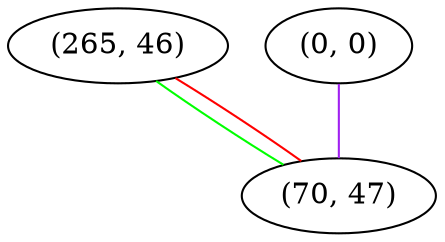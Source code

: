 graph "" {
"(265, 46)";
"(0, 0)";
"(70, 47)";
"(265, 46)" -- "(70, 47)"  [color=green, key=0, weight=2];
"(265, 46)" -- "(70, 47)"  [color=red, key=1, weight=1];
"(0, 0)" -- "(70, 47)"  [color=purple, key=0, weight=4];
}
